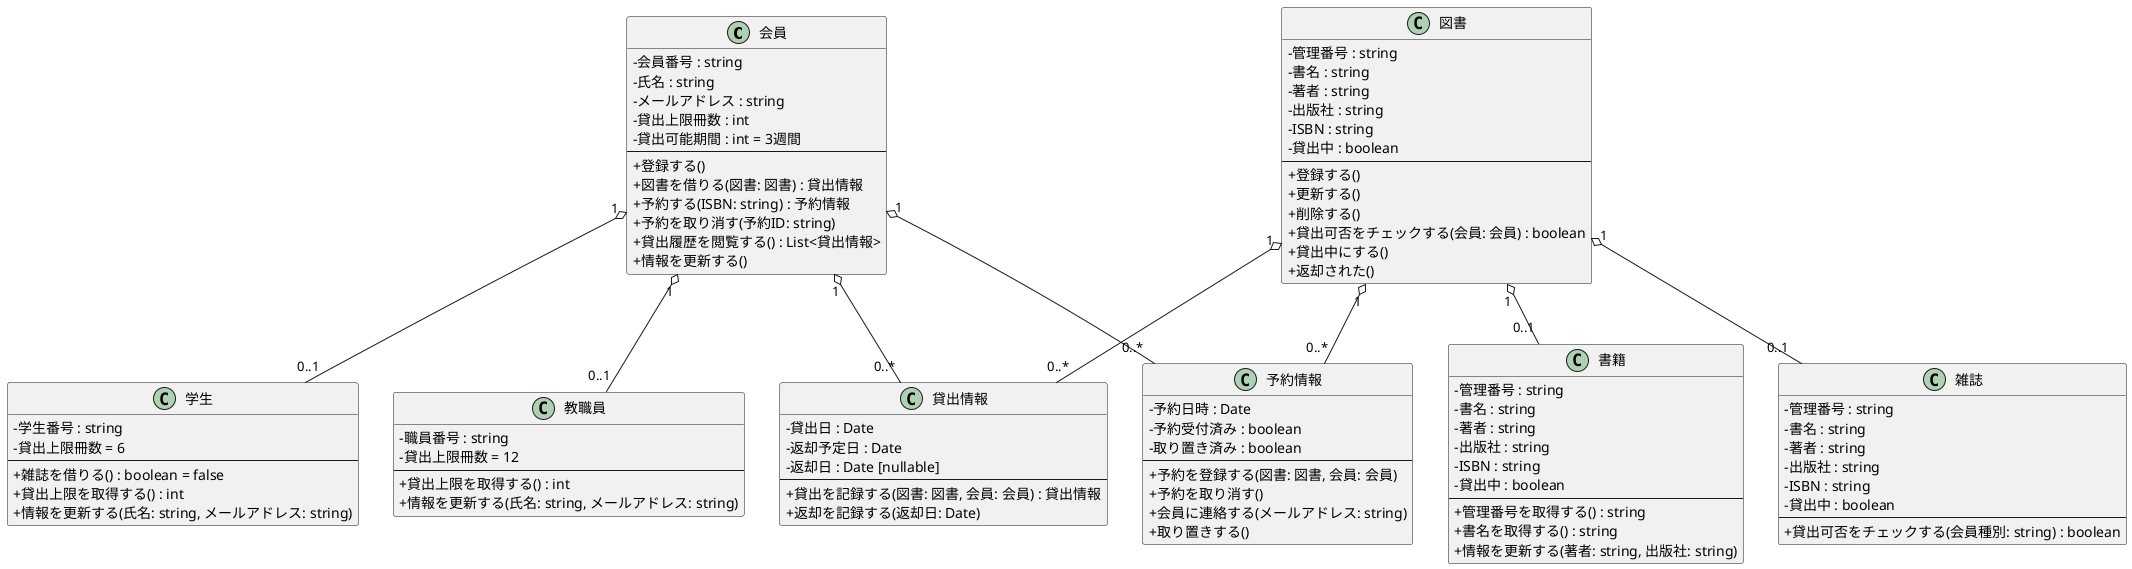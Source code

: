 @startuml 図書館システムクラス図_サービスなし
skinparam classAttributeIconSize 0

' 会員クラスとその関連クラス
class 会員 {
  - 会員番号 : string
  - 氏名 : string
  - メールアドレス : string
  - 貸出上限冊数 : int
  - 貸出可能期間 : int = 3週間
  --
  + 登録する()
  + 図書を借りる(図書: 図書) : 貸出情報
  + 予約する(ISBN: string) : 予約情報
  + 予約を取り消す(予約ID: string)
  + 貸出履歴を閲覧する() : List<貸出情報>
  + 情報を更新する()
}

' 独立したクラスとして定義された学生と教職員
class 学生 {
  - 学生番号 : string
  - 貸出上限冊数 = 6
  --
  + 雑誌を借りる() : boolean = false
  + 貸出上限を取得する() : int
  + 情報を更新する(氏名: string, メールアドレス: string)
}

class 教職員 {
  - 職員番号 : string
  - 貸出上限冊数 = 12
  --
  + 貸出上限を取得する() : int
  + 情報を更新する(氏名: string, メールアドレス: string)
}

' 図書クラスとその関連クラス
class 図書 {
  - 管理番号 : string
  - 書名 : string
  - 著者 : string
  - 出版社 : string
  - ISBN : string
  - 貸出中 : boolean
  --
  + 登録する()
  + 更新する()
  + 削除する()
  + 貸出可否をチェックする(会員: 会員) : boolean
  + 貸出中にする()
  + 返却された()
}

' 独立したクラスとして定義された書籍と雑誌
class 書籍 {
  - 管理番号 : string
  - 書名 : string
  - 著者 : string
  - 出版社 : string
  - ISBN : string
  - 貸出中 : boolean
  --
  + 管理番号を取得する() : string
  + 書名を取得する() : string
  + 情報を更新する(著者: string, 出版社: string)
}

class 雑誌 {
  - 管理番号 : string
  - 書名 : string
  - 著者 : string
  - 出版社 : string
  - ISBN : string
  - 貸出中 : boolean
  --
  + 貸出可否をチェックする(会員種別: string) : boolean
}

' 情報クラス
class 貸出情報 {
  - 貸出日 : Date
  - 返却予定日 : Date
  - 返却日 : Date [nullable]
  --
  + 貸出を記録する(図書: 図書, 会員: 会員) : 貸出情報
  + 返却を記録する(返却日: Date)
}

class 予約情報 {
  - 予約日時 : Date
  - 予約受付済み : boolean
  - 取り置き済み : boolean
  --
  + 予約を登録する(図書: 図書, 会員: 会員)
  + 予約を取り消す()
  + 会員に連絡する(メールアドレス: string)
  + 取り置きする()
}

' 関連
会員 "1" o-- "0..1" 学生
会員 "1" o-- "0..1" 教職員

図書 "1" o-- "0..1" 書籍
図書 "1" o-- "0..1" 雑誌

会員 "1" o-- "0..*" 貸出情報
会員 "1" o-- "0..*" 予約情報
図書 "1" o-- "0..*" 貸出情報
図書 "1" o-- "0..*" 予約情報

@enduml
